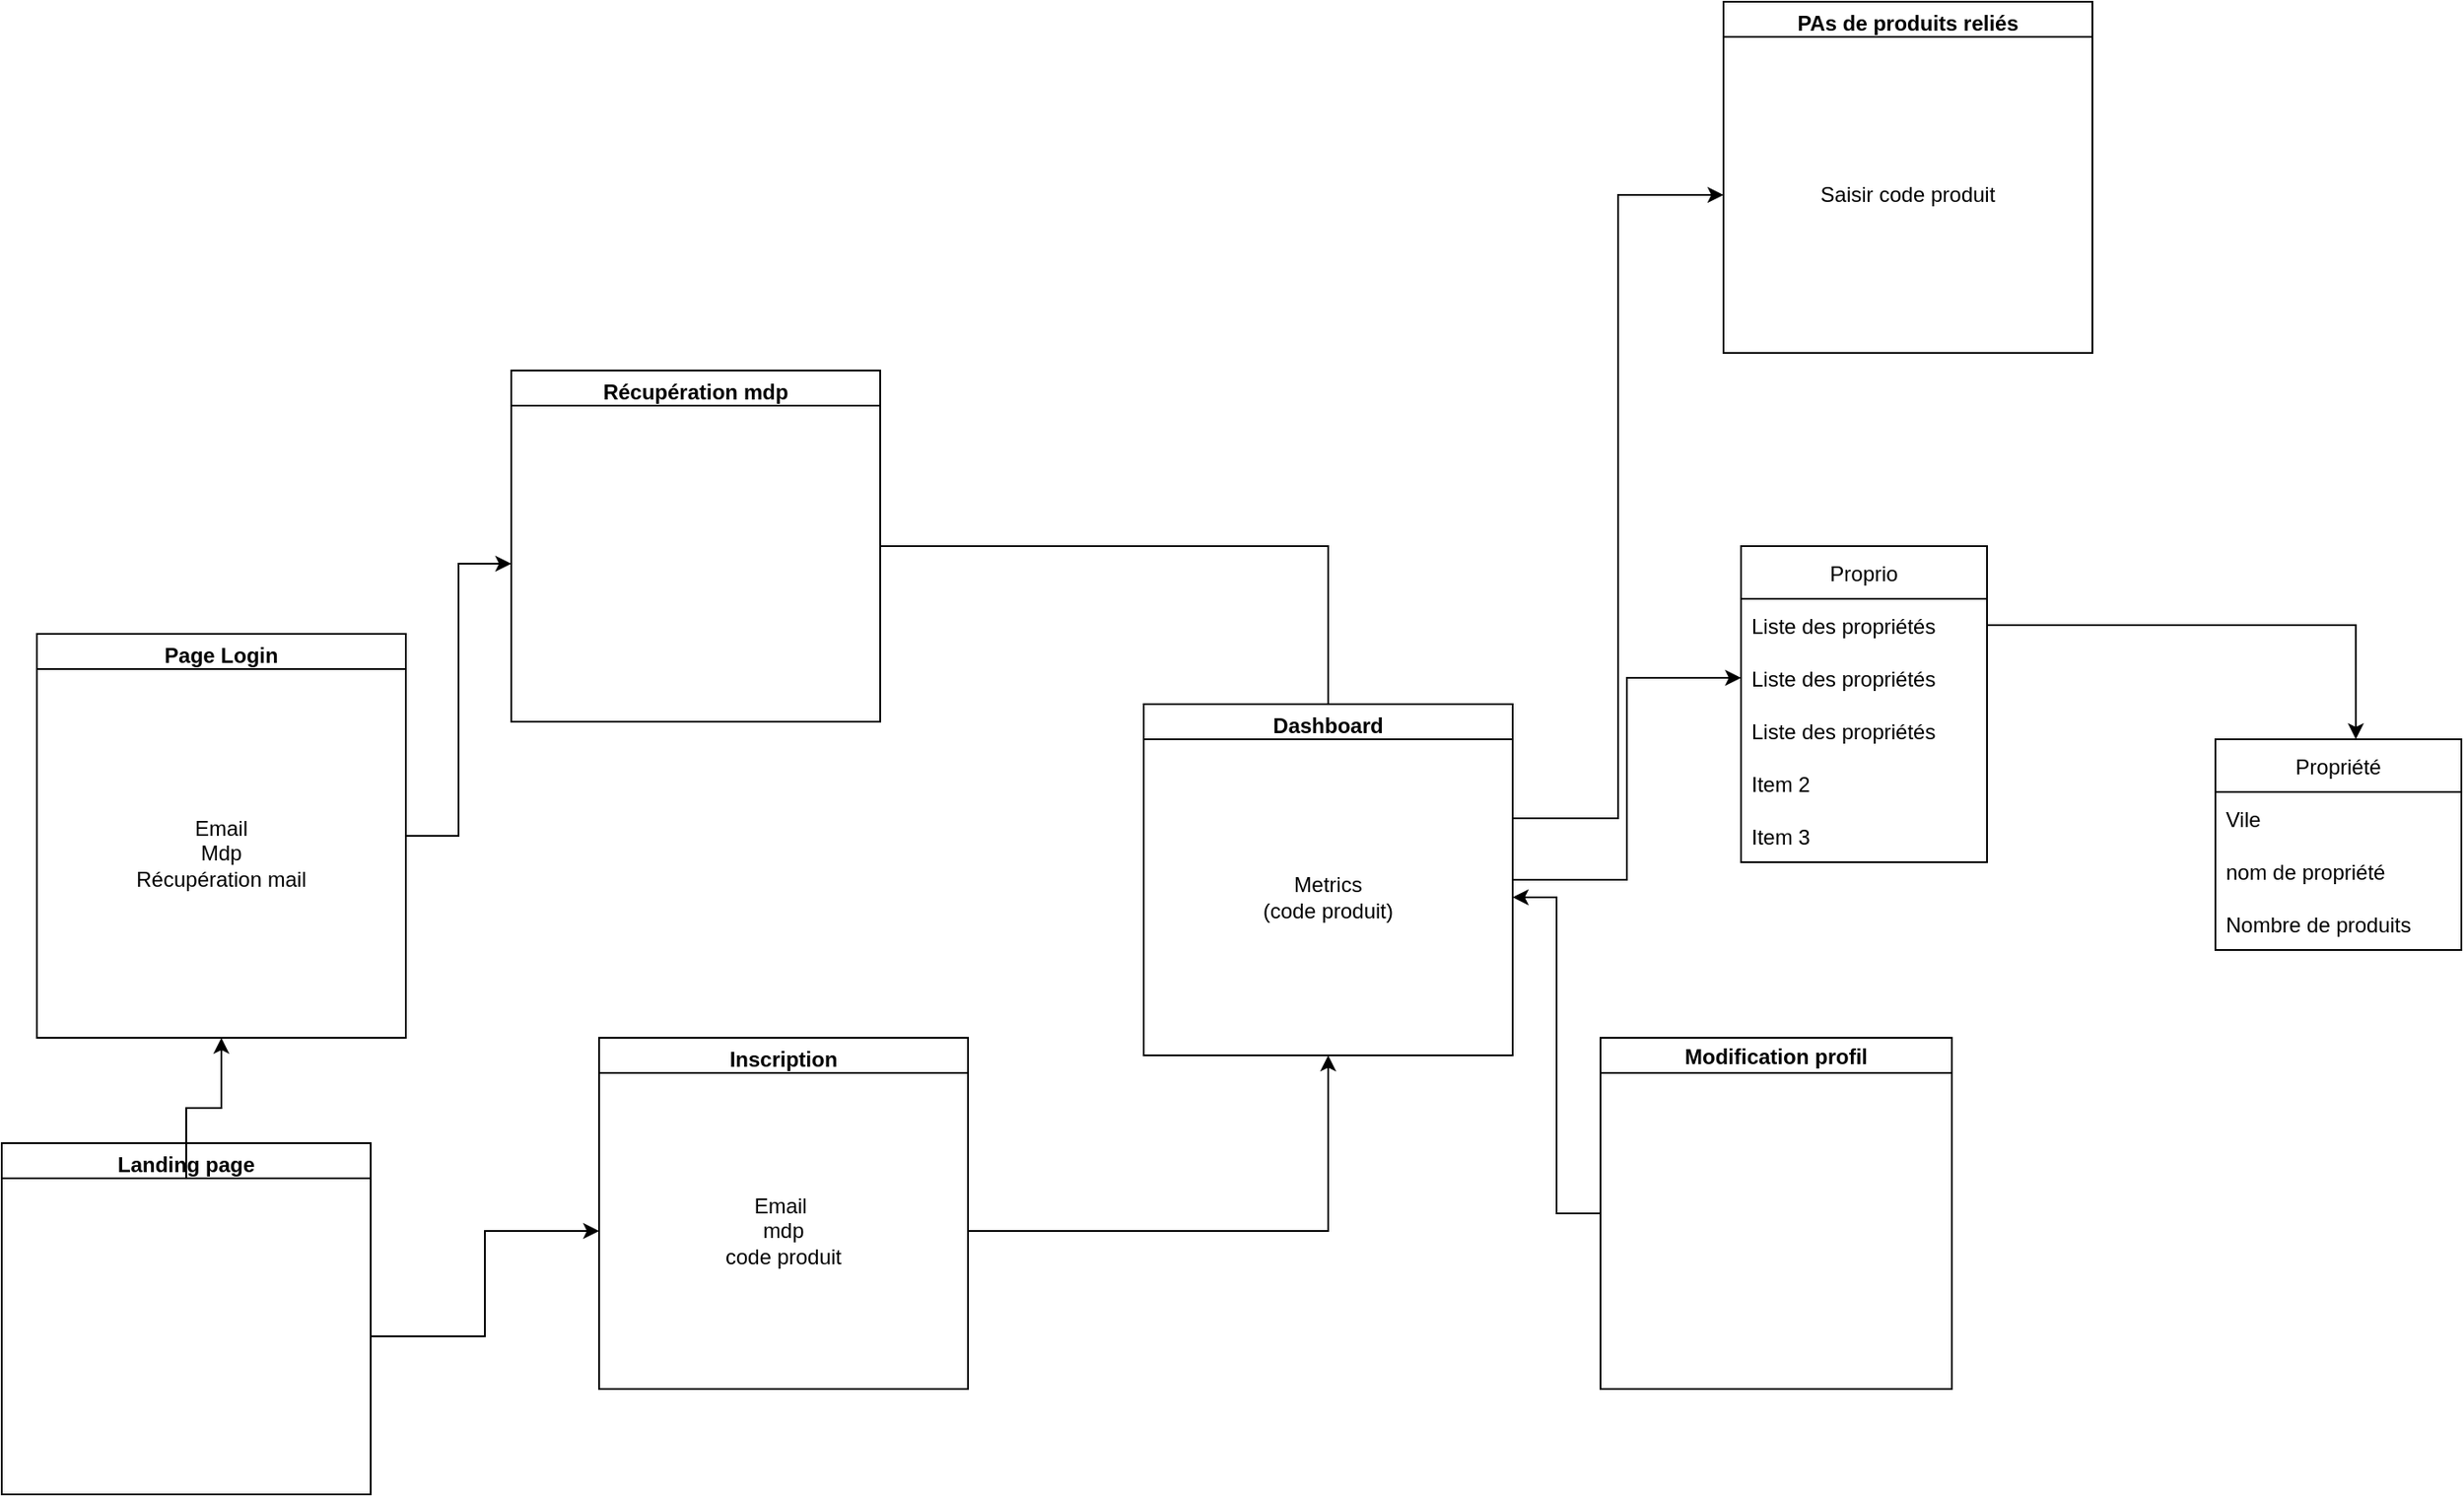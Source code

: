<mxfile version="20.4.0" type="github">
  <diagram id="8Fomc0AZO4FN7XBAN6qD" name="Page-1">
    <mxGraphModel dx="946" dy="1819" grid="1" gridSize="10" guides="1" tooltips="1" connect="1" arrows="1" fold="1" page="1" pageScale="1" pageWidth="827" pageHeight="1169" math="0" shadow="0">
      <root>
        <mxCell id="0" />
        <mxCell id="1" parent="0" />
        <mxCell id="TvtiboMg3xRF9wBlMIQy-12" value="" style="edgeStyle=orthogonalEdgeStyle;rounded=0;orthogonalLoop=1;jettySize=auto;html=1;" edge="1" parent="1" source="Z2G2KV7_FwyXqnljN_IR-2" target="TvtiboMg3xRF9wBlMIQy-11">
          <mxGeometry relative="1" as="geometry" />
        </mxCell>
        <mxCell id="Z2G2KV7_FwyXqnljN_IR-2" value="Page Login" style="swimlane;" parent="1" vertex="1">
          <mxGeometry x="50" y="40" width="210" height="230" as="geometry" />
        </mxCell>
        <mxCell id="Z2G2KV7_FwyXqnljN_IR-4" value="Email&lt;br&gt;Mdp&lt;br&gt;Récupération mail" style="whiteSpace=wrap;html=1;aspect=fixed;" parent="Z2G2KV7_FwyXqnljN_IR-2" vertex="1">
          <mxGeometry y="20" width="210" height="210" as="geometry" />
        </mxCell>
        <mxCell id="TvtiboMg3xRF9wBlMIQy-1" value="Landing page" style="swimlane;" vertex="1" parent="1">
          <mxGeometry x="30" y="330" width="210" height="200" as="geometry">
            <mxRectangle x="290" y="400" width="120" height="30" as="alternateBounds" />
          </mxGeometry>
        </mxCell>
        <mxCell id="TvtiboMg3xRF9wBlMIQy-3" value="" style="whiteSpace=wrap;html=1;" vertex="1" parent="TvtiboMg3xRF9wBlMIQy-1">
          <mxGeometry y="20" width="210" height="180" as="geometry" />
        </mxCell>
        <mxCell id="TvtiboMg3xRF9wBlMIQy-6" value="" style="edgeStyle=orthogonalEdgeStyle;rounded=0;orthogonalLoop=1;jettySize=auto;html=1;" edge="1" parent="1" source="TvtiboMg3xRF9wBlMIQy-3" target="Z2G2KV7_FwyXqnljN_IR-4">
          <mxGeometry relative="1" as="geometry" />
        </mxCell>
        <mxCell id="TvtiboMg3xRF9wBlMIQy-20" style="edgeStyle=orthogonalEdgeStyle;rounded=0;orthogonalLoop=1;jettySize=auto;html=1;exitX=1;exitY=0.5;exitDx=0;exitDy=0;" edge="1" parent="1" source="TvtiboMg3xRF9wBlMIQy-10" target="TvtiboMg3xRF9wBlMIQy-18">
          <mxGeometry relative="1" as="geometry" />
        </mxCell>
        <mxCell id="TvtiboMg3xRF9wBlMIQy-10" value="Récupération mdp" style="swimlane;" vertex="1" parent="1">
          <mxGeometry x="320" y="-110" width="210" height="200" as="geometry">
            <mxRectangle x="290" y="400" width="120" height="30" as="alternateBounds" />
          </mxGeometry>
        </mxCell>
        <mxCell id="TvtiboMg3xRF9wBlMIQy-11" value="" style="whiteSpace=wrap;html=1;" vertex="1" parent="TvtiboMg3xRF9wBlMIQy-10">
          <mxGeometry y="20" width="210" height="180" as="geometry" />
        </mxCell>
        <mxCell id="TvtiboMg3xRF9wBlMIQy-13" value="Inscription" style="swimlane;" vertex="1" parent="1">
          <mxGeometry x="370" y="270" width="210" height="200" as="geometry">
            <mxRectangle x="290" y="400" width="120" height="30" as="alternateBounds" />
          </mxGeometry>
        </mxCell>
        <mxCell id="TvtiboMg3xRF9wBlMIQy-14" value="Email&amp;nbsp;&lt;br&gt;mdp&lt;br&gt;code produit" style="whiteSpace=wrap;html=1;" vertex="1" parent="TvtiboMg3xRF9wBlMIQy-13">
          <mxGeometry y="20" width="210" height="180" as="geometry" />
        </mxCell>
        <mxCell id="TvtiboMg3xRF9wBlMIQy-16" style="edgeStyle=orthogonalEdgeStyle;rounded=0;orthogonalLoop=1;jettySize=auto;html=1;" edge="1" parent="1" source="TvtiboMg3xRF9wBlMIQy-3" target="TvtiboMg3xRF9wBlMIQy-14">
          <mxGeometry relative="1" as="geometry" />
        </mxCell>
        <mxCell id="TvtiboMg3xRF9wBlMIQy-37" style="edgeStyle=orthogonalEdgeStyle;rounded=0;orthogonalLoop=1;jettySize=auto;html=1;exitX=1;exitY=0.5;exitDx=0;exitDy=0;" edge="1" parent="1" source="TvtiboMg3xRF9wBlMIQy-17" target="TvtiboMg3xRF9wBlMIQy-27">
          <mxGeometry relative="1" as="geometry" />
        </mxCell>
        <mxCell id="TvtiboMg3xRF9wBlMIQy-17" value="Dashboard" style="swimlane;" vertex="1" parent="1">
          <mxGeometry x="680" y="80" width="210" height="200" as="geometry">
            <mxRectangle x="290" y="400" width="120" height="30" as="alternateBounds" />
          </mxGeometry>
        </mxCell>
        <mxCell id="TvtiboMg3xRF9wBlMIQy-18" value="Metrics&lt;br&gt;(code produit)" style="whiteSpace=wrap;html=1;" vertex="1" parent="TvtiboMg3xRF9wBlMIQy-17">
          <mxGeometry y="20" width="210" height="180" as="geometry" />
        </mxCell>
        <mxCell id="TvtiboMg3xRF9wBlMIQy-19" style="edgeStyle=orthogonalEdgeStyle;rounded=0;orthogonalLoop=1;jettySize=auto;html=1;exitX=1;exitY=0.5;exitDx=0;exitDy=0;" edge="1" parent="1" source="TvtiboMg3xRF9wBlMIQy-14" target="TvtiboMg3xRF9wBlMIQy-18">
          <mxGeometry relative="1" as="geometry" />
        </mxCell>
        <mxCell id="TvtiboMg3xRF9wBlMIQy-22" value="Proprio" style="swimlane;fontStyle=0;childLayout=stackLayout;horizontal=1;startSize=30;horizontalStack=0;resizeParent=1;resizeParentMax=0;resizeLast=0;collapsible=1;marginBottom=0;" vertex="1" parent="1">
          <mxGeometry x="1020" y="-10" width="140" height="180" as="geometry" />
        </mxCell>
        <mxCell id="TvtiboMg3xRF9wBlMIQy-23" value="Liste des propriétés" style="text;strokeColor=none;fillColor=none;align=left;verticalAlign=middle;spacingLeft=4;spacingRight=4;overflow=hidden;points=[[0,0.5],[1,0.5]];portConstraint=eastwest;rotatable=0;" vertex="1" parent="TvtiboMg3xRF9wBlMIQy-22">
          <mxGeometry y="30" width="140" height="30" as="geometry" />
        </mxCell>
        <mxCell id="TvtiboMg3xRF9wBlMIQy-27" value="Liste des propriétés" style="text;strokeColor=none;fillColor=none;align=left;verticalAlign=middle;spacingLeft=4;spacingRight=4;overflow=hidden;points=[[0,0.5],[1,0.5]];portConstraint=eastwest;rotatable=0;" vertex="1" parent="TvtiboMg3xRF9wBlMIQy-22">
          <mxGeometry y="60" width="140" height="30" as="geometry" />
        </mxCell>
        <mxCell id="TvtiboMg3xRF9wBlMIQy-26" value="Liste des propriétés" style="text;strokeColor=none;fillColor=none;align=left;verticalAlign=middle;spacingLeft=4;spacingRight=4;overflow=hidden;points=[[0,0.5],[1,0.5]];portConstraint=eastwest;rotatable=0;" vertex="1" parent="TvtiboMg3xRF9wBlMIQy-22">
          <mxGeometry y="90" width="140" height="30" as="geometry" />
        </mxCell>
        <mxCell id="TvtiboMg3xRF9wBlMIQy-24" value="Item 2" style="text;strokeColor=none;fillColor=none;align=left;verticalAlign=middle;spacingLeft=4;spacingRight=4;overflow=hidden;points=[[0,0.5],[1,0.5]];portConstraint=eastwest;rotatable=0;" vertex="1" parent="TvtiboMg3xRF9wBlMIQy-22">
          <mxGeometry y="120" width="140" height="30" as="geometry" />
        </mxCell>
        <mxCell id="TvtiboMg3xRF9wBlMIQy-25" value="Item 3" style="text;strokeColor=none;fillColor=none;align=left;verticalAlign=middle;spacingLeft=4;spacingRight=4;overflow=hidden;points=[[0,0.5],[1,0.5]];portConstraint=eastwest;rotatable=0;" vertex="1" parent="TvtiboMg3xRF9wBlMIQy-22">
          <mxGeometry y="150" width="140" height="30" as="geometry" />
        </mxCell>
        <mxCell id="TvtiboMg3xRF9wBlMIQy-29" style="edgeStyle=orthogonalEdgeStyle;rounded=0;orthogonalLoop=1;jettySize=auto;html=1;exitX=1;exitY=0.5;exitDx=0;exitDy=0;entryX=0.571;entryY=0;entryDx=0;entryDy=0;entryPerimeter=0;" edge="1" parent="1" source="TvtiboMg3xRF9wBlMIQy-23" target="TvtiboMg3xRF9wBlMIQy-30">
          <mxGeometry relative="1" as="geometry">
            <mxPoint x="1330" y="140" as="targetPoint" />
          </mxGeometry>
        </mxCell>
        <mxCell id="TvtiboMg3xRF9wBlMIQy-30" value="Propriété" style="swimlane;fontStyle=0;childLayout=stackLayout;horizontal=1;startSize=30;horizontalStack=0;resizeParent=1;resizeParentMax=0;resizeLast=0;collapsible=1;marginBottom=0;" vertex="1" parent="1">
          <mxGeometry x="1290" y="100" width="140" height="120" as="geometry" />
        </mxCell>
        <mxCell id="TvtiboMg3xRF9wBlMIQy-31" value="Vile" style="text;strokeColor=none;fillColor=none;align=left;verticalAlign=middle;spacingLeft=4;spacingRight=4;overflow=hidden;points=[[0,0.5],[1,0.5]];portConstraint=eastwest;rotatable=0;" vertex="1" parent="TvtiboMg3xRF9wBlMIQy-30">
          <mxGeometry y="30" width="140" height="30" as="geometry" />
        </mxCell>
        <mxCell id="TvtiboMg3xRF9wBlMIQy-32" value="nom de propriété" style="text;strokeColor=none;fillColor=none;align=left;verticalAlign=middle;spacingLeft=4;spacingRight=4;overflow=hidden;points=[[0,0.5],[1,0.5]];portConstraint=eastwest;rotatable=0;" vertex="1" parent="TvtiboMg3xRF9wBlMIQy-30">
          <mxGeometry y="60" width="140" height="30" as="geometry" />
        </mxCell>
        <mxCell id="TvtiboMg3xRF9wBlMIQy-33" value="Nombre de produits " style="text;strokeColor=none;fillColor=none;align=left;verticalAlign=middle;spacingLeft=4;spacingRight=4;overflow=hidden;points=[[0,0.5],[1,0.5]];portConstraint=eastwest;rotatable=0;" vertex="1" parent="TvtiboMg3xRF9wBlMIQy-30">
          <mxGeometry y="90" width="140" height="30" as="geometry" />
        </mxCell>
        <mxCell id="TvtiboMg3xRF9wBlMIQy-36" style="edgeStyle=orthogonalEdgeStyle;rounded=0;orthogonalLoop=1;jettySize=auto;html=1;exitX=0;exitY=0.5;exitDx=0;exitDy=0;entryX=1;entryY=0.5;entryDx=0;entryDy=0;" edge="1" parent="1" source="TvtiboMg3xRF9wBlMIQy-34" target="TvtiboMg3xRF9wBlMIQy-18">
          <mxGeometry relative="1" as="geometry" />
        </mxCell>
        <mxCell id="TvtiboMg3xRF9wBlMIQy-34" value="Modification profil" style="swimlane;startSize=20;" vertex="1" parent="1">
          <mxGeometry x="940" y="270" width="200" height="200" as="geometry" />
        </mxCell>
        <mxCell id="TvtiboMg3xRF9wBlMIQy-38" style="edgeStyle=orthogonalEdgeStyle;rounded=0;orthogonalLoop=1;jettySize=auto;html=1;exitX=1;exitY=0.25;exitDx=0;exitDy=0;entryX=0;entryY=0.5;entryDx=0;entryDy=0;" edge="1" parent="1" source="TvtiboMg3xRF9wBlMIQy-18" target="TvtiboMg3xRF9wBlMIQy-40">
          <mxGeometry relative="1" as="geometry">
            <mxPoint x="990" y="-160" as="targetPoint" />
          </mxGeometry>
        </mxCell>
        <mxCell id="TvtiboMg3xRF9wBlMIQy-39" value="PAs de produits reliés" style="swimlane;" vertex="1" parent="1">
          <mxGeometry x="1010" y="-320" width="210" height="200" as="geometry">
            <mxRectangle x="290" y="400" width="120" height="30" as="alternateBounds" />
          </mxGeometry>
        </mxCell>
        <mxCell id="TvtiboMg3xRF9wBlMIQy-40" value="Saisir code produit" style="whiteSpace=wrap;html=1;" vertex="1" parent="TvtiboMg3xRF9wBlMIQy-39">
          <mxGeometry y="20" width="210" height="180" as="geometry" />
        </mxCell>
      </root>
    </mxGraphModel>
  </diagram>
</mxfile>
